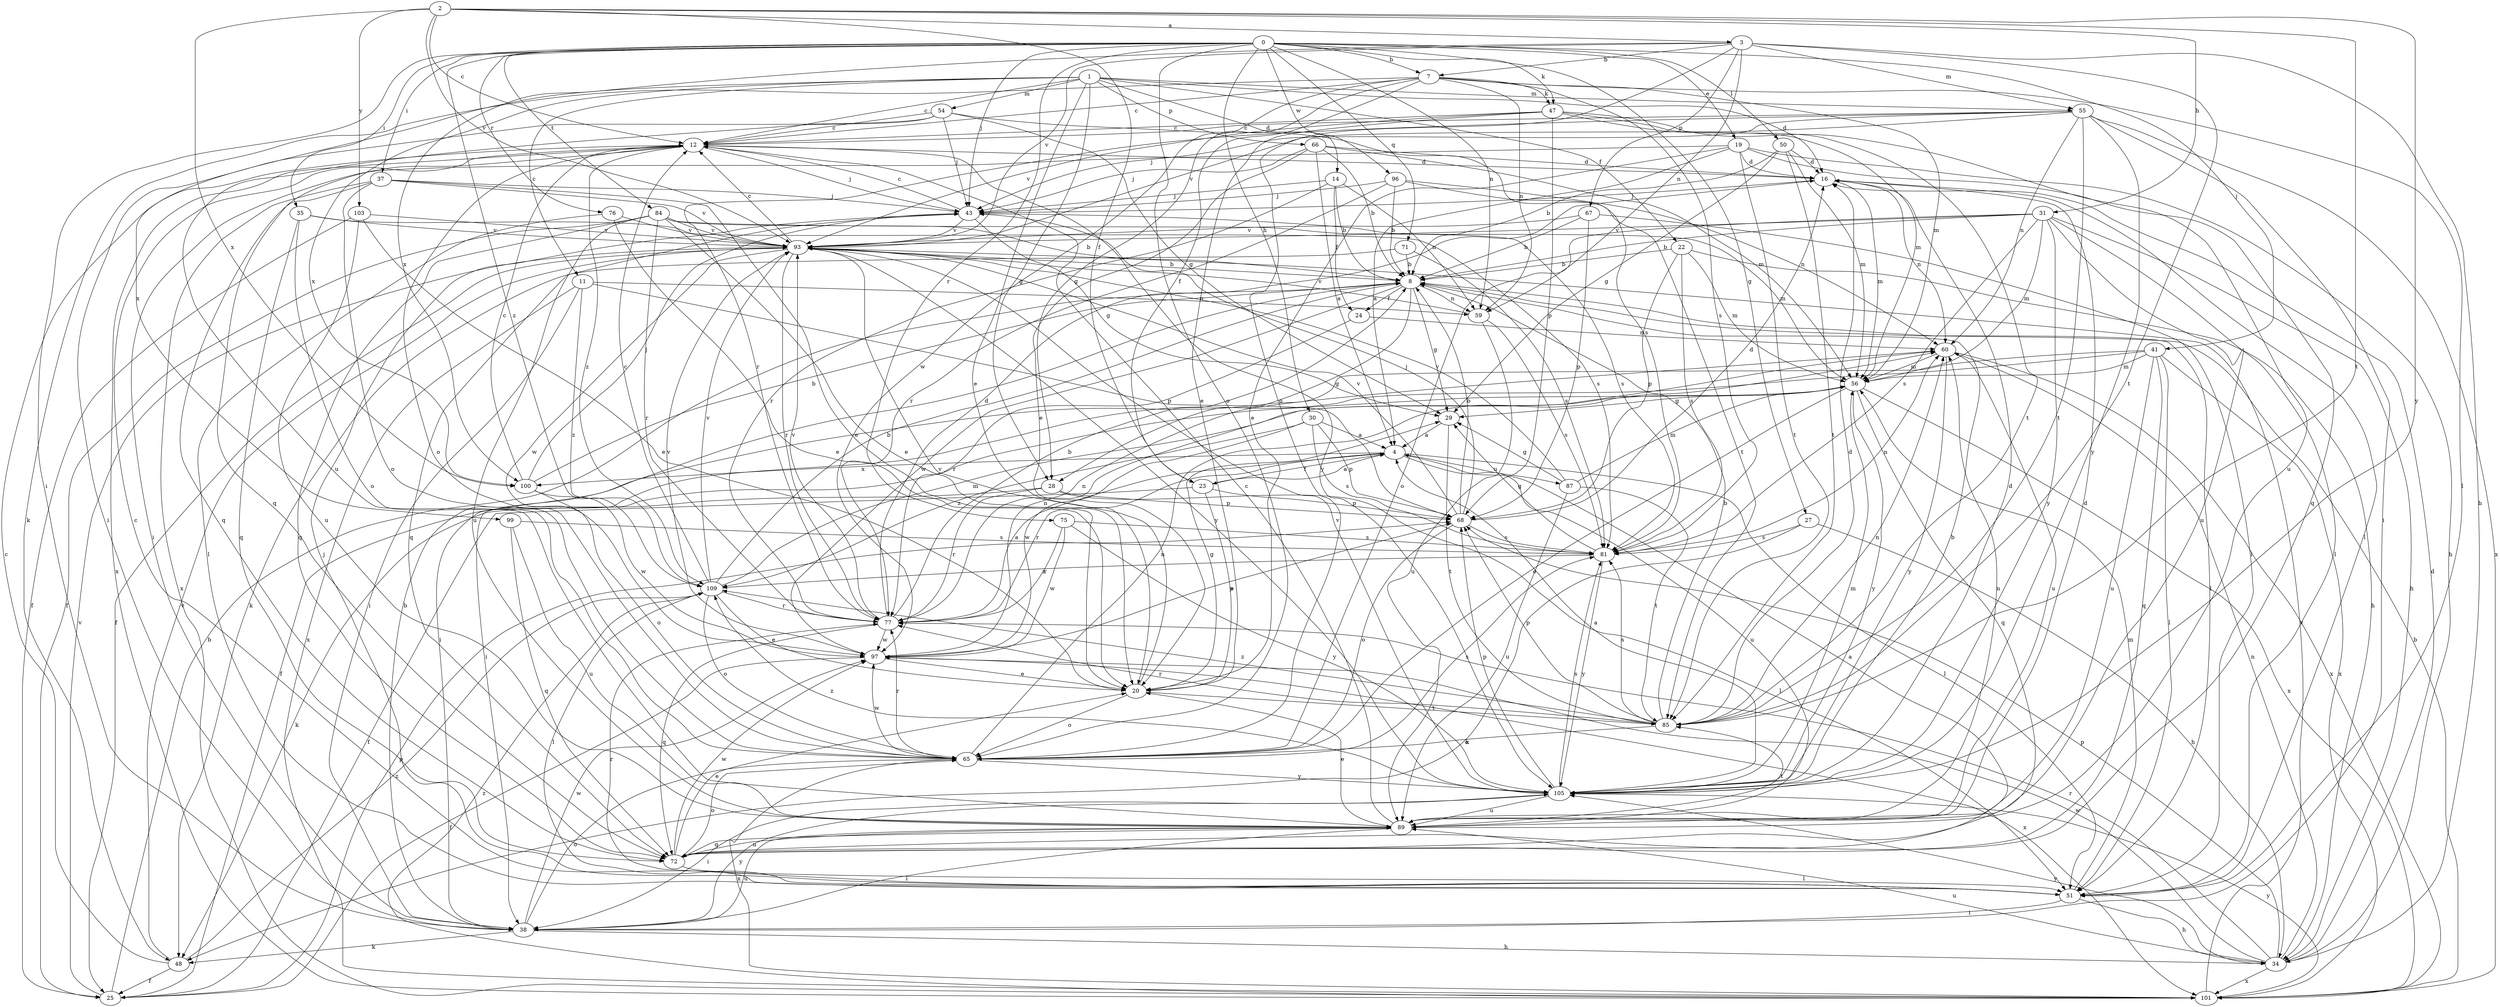 strict digraph  {
0;
1;
2;
3;
4;
7;
8;
11;
12;
14;
16;
19;
20;
22;
23;
24;
25;
27;
28;
29;
30;
31;
34;
35;
37;
38;
41;
43;
47;
48;
50;
51;
54;
55;
56;
59;
60;
65;
66;
67;
68;
71;
72;
75;
76;
77;
81;
84;
85;
87;
89;
93;
96;
97;
99;
100;
101;
103;
105;
109;
0 -> 7  [label=b];
0 -> 19  [label=e];
0 -> 27  [label=g];
0 -> 30  [label=h];
0 -> 35  [label=i];
0 -> 37  [label=i];
0 -> 38  [label=i];
0 -> 41  [label=j];
0 -> 43  [label=j];
0 -> 47  [label=k];
0 -> 50  [label=l];
0 -> 59  [label=n];
0 -> 65  [label=o];
0 -> 71  [label=q];
0 -> 75  [label=r];
0 -> 76  [label=r];
0 -> 84  [label=t];
0 -> 96  [label=w];
0 -> 109  [label=z];
1 -> 11  [label=c];
1 -> 12  [label=c];
1 -> 14  [label=d];
1 -> 16  [label=d];
1 -> 20  [label=e];
1 -> 22  [label=f];
1 -> 28  [label=g];
1 -> 54  [label=m];
1 -> 55  [label=m];
1 -> 66  [label=p];
1 -> 99  [label=x];
1 -> 100  [label=x];
2 -> 3  [label=a];
2 -> 12  [label=c];
2 -> 23  [label=f];
2 -> 31  [label=h];
2 -> 85  [label=t];
2 -> 93  [label=v];
2 -> 100  [label=x];
2 -> 103  [label=y];
2 -> 105  [label=y];
3 -> 7  [label=b];
3 -> 34  [label=h];
3 -> 55  [label=m];
3 -> 59  [label=n];
3 -> 65  [label=o];
3 -> 67  [label=p];
3 -> 85  [label=t];
3 -> 93  [label=v];
3 -> 100  [label=x];
4 -> 23  [label=f];
4 -> 51  [label=l];
4 -> 77  [label=r];
4 -> 87  [label=u];
4 -> 89  [label=u];
4 -> 100  [label=x];
7 -> 12  [label=c];
7 -> 23  [label=f];
7 -> 28  [label=g];
7 -> 47  [label=k];
7 -> 48  [label=k];
7 -> 51  [label=l];
7 -> 56  [label=m];
7 -> 59  [label=n];
7 -> 81  [label=s];
7 -> 97  [label=w];
8 -> 24  [label=f];
8 -> 28  [label=g];
8 -> 29  [label=g];
8 -> 51  [label=l];
8 -> 59  [label=n];
8 -> 97  [label=w];
11 -> 38  [label=i];
11 -> 59  [label=n];
11 -> 68  [label=p];
11 -> 101  [label=x];
11 -> 109  [label=z];
12 -> 16  [label=d];
12 -> 43  [label=j];
12 -> 65  [label=o];
12 -> 72  [label=q];
12 -> 101  [label=x];
12 -> 105  [label=y];
12 -> 109  [label=z];
14 -> 8  [label=b];
14 -> 24  [label=f];
14 -> 43  [label=j];
14 -> 59  [label=n];
14 -> 77  [label=r];
16 -> 43  [label=j];
16 -> 51  [label=l];
16 -> 56  [label=m];
16 -> 60  [label=n];
19 -> 4  [label=a];
19 -> 16  [label=d];
19 -> 20  [label=e];
19 -> 34  [label=h];
19 -> 38  [label=i];
19 -> 72  [label=q];
19 -> 85  [label=t];
20 -> 29  [label=g];
20 -> 65  [label=o];
20 -> 85  [label=t];
20 -> 93  [label=v];
22 -> 8  [label=b];
22 -> 34  [label=h];
22 -> 56  [label=m];
22 -> 68  [label=p];
22 -> 81  [label=s];
23 -> 4  [label=a];
23 -> 20  [label=e];
23 -> 25  [label=f];
23 -> 68  [label=p];
24 -> 60  [label=n];
24 -> 77  [label=r];
25 -> 8  [label=b];
25 -> 68  [label=p];
25 -> 93  [label=v];
27 -> 34  [label=h];
27 -> 48  [label=k];
27 -> 81  [label=s];
28 -> 48  [label=k];
28 -> 51  [label=l];
28 -> 68  [label=p];
28 -> 77  [label=r];
29 -> 4  [label=a];
29 -> 85  [label=t];
30 -> 4  [label=a];
30 -> 68  [label=p];
30 -> 81  [label=s];
30 -> 97  [label=w];
30 -> 109  [label=z];
31 -> 8  [label=b];
31 -> 34  [label=h];
31 -> 51  [label=l];
31 -> 56  [label=m];
31 -> 65  [label=o];
31 -> 81  [label=s];
31 -> 89  [label=u];
31 -> 93  [label=v];
31 -> 105  [label=y];
34 -> 16  [label=d];
34 -> 60  [label=n];
34 -> 68  [label=p];
34 -> 77  [label=r];
34 -> 89  [label=u];
34 -> 97  [label=w];
34 -> 101  [label=x];
34 -> 105  [label=y];
35 -> 65  [label=o];
35 -> 72  [label=q];
35 -> 81  [label=s];
35 -> 93  [label=v];
37 -> 20  [label=e];
37 -> 43  [label=j];
37 -> 65  [label=o];
37 -> 72  [label=q];
37 -> 93  [label=v];
37 -> 101  [label=x];
38 -> 8  [label=b];
38 -> 34  [label=h];
38 -> 48  [label=k];
38 -> 65  [label=o];
38 -> 89  [label=u];
38 -> 97  [label=w];
38 -> 105  [label=y];
41 -> 25  [label=f];
41 -> 38  [label=i];
41 -> 51  [label=l];
41 -> 56  [label=m];
41 -> 72  [label=q];
41 -> 89  [label=u];
41 -> 101  [label=x];
43 -> 12  [label=c];
43 -> 29  [label=g];
43 -> 56  [label=m];
43 -> 72  [label=q];
43 -> 93  [label=v];
47 -> 12  [label=c];
47 -> 20  [label=e];
47 -> 56  [label=m];
47 -> 68  [label=p];
47 -> 85  [label=t];
47 -> 89  [label=u];
47 -> 93  [label=v];
48 -> 12  [label=c];
48 -> 25  [label=f];
48 -> 93  [label=v];
48 -> 109  [label=z];
50 -> 8  [label=b];
50 -> 16  [label=d];
50 -> 29  [label=g];
50 -> 56  [label=m];
50 -> 85  [label=t];
51 -> 12  [label=c];
51 -> 34  [label=h];
51 -> 38  [label=i];
51 -> 43  [label=j];
51 -> 56  [label=m];
51 -> 77  [label=r];
54 -> 12  [label=c];
54 -> 29  [label=g];
54 -> 38  [label=i];
54 -> 43  [label=j];
54 -> 81  [label=s];
54 -> 89  [label=u];
55 -> 12  [label=c];
55 -> 38  [label=i];
55 -> 43  [label=j];
55 -> 60  [label=n];
55 -> 77  [label=r];
55 -> 85  [label=t];
55 -> 93  [label=v];
55 -> 101  [label=x];
55 -> 105  [label=y];
56 -> 29  [label=g];
56 -> 38  [label=i];
56 -> 65  [label=o];
56 -> 72  [label=q];
56 -> 101  [label=x];
56 -> 105  [label=y];
59 -> 81  [label=s];
59 -> 89  [label=u];
59 -> 93  [label=v];
60 -> 56  [label=m];
60 -> 89  [label=u];
60 -> 101  [label=x];
60 -> 105  [label=y];
65 -> 60  [label=n];
65 -> 77  [label=r];
65 -> 81  [label=s];
65 -> 97  [label=w];
65 -> 101  [label=x];
65 -> 105  [label=y];
66 -> 4  [label=a];
66 -> 8  [label=b];
66 -> 16  [label=d];
66 -> 20  [label=e];
66 -> 43  [label=j];
66 -> 56  [label=m];
67 -> 8  [label=b];
67 -> 51  [label=l];
67 -> 68  [label=p];
67 -> 93  [label=v];
68 -> 8  [label=b];
68 -> 16  [label=d];
68 -> 43  [label=j];
68 -> 65  [label=o];
68 -> 81  [label=s];
68 -> 93  [label=v];
71 -> 8  [label=b];
71 -> 48  [label=k];
71 -> 81  [label=s];
72 -> 4  [label=a];
72 -> 20  [label=e];
72 -> 51  [label=l];
72 -> 65  [label=o];
72 -> 89  [label=u];
72 -> 97  [label=w];
75 -> 77  [label=r];
75 -> 81  [label=s];
75 -> 97  [label=w];
75 -> 105  [label=y];
76 -> 20  [label=e];
76 -> 51  [label=l];
76 -> 93  [label=v];
77 -> 4  [label=a];
77 -> 8  [label=b];
77 -> 16  [label=d];
77 -> 60  [label=n];
77 -> 72  [label=q];
77 -> 93  [label=v];
77 -> 97  [label=w];
81 -> 29  [label=g];
81 -> 60  [label=n];
81 -> 105  [label=y];
81 -> 109  [label=z];
84 -> 8  [label=b];
84 -> 20  [label=e];
84 -> 25  [label=f];
84 -> 72  [label=q];
84 -> 77  [label=r];
84 -> 81  [label=s];
84 -> 89  [label=u];
84 -> 93  [label=v];
85 -> 8  [label=b];
85 -> 16  [label=d];
85 -> 60  [label=n];
85 -> 65  [label=o];
85 -> 68  [label=p];
85 -> 77  [label=r];
85 -> 81  [label=s];
85 -> 109  [label=z];
87 -> 29  [label=g];
87 -> 56  [label=m];
87 -> 85  [label=t];
87 -> 89  [label=u];
87 -> 93  [label=v];
89 -> 12  [label=c];
89 -> 16  [label=d];
89 -> 20  [label=e];
89 -> 38  [label=i];
89 -> 60  [label=n];
89 -> 72  [label=q];
89 -> 85  [label=t];
93 -> 8  [label=b];
93 -> 12  [label=c];
93 -> 25  [label=f];
93 -> 77  [label=r];
93 -> 97  [label=w];
93 -> 105  [label=y];
96 -> 8  [label=b];
96 -> 43  [label=j];
96 -> 60  [label=n];
96 -> 77  [label=r];
96 -> 85  [label=t];
97 -> 20  [label=e];
97 -> 25  [label=f];
97 -> 60  [label=n];
97 -> 68  [label=p];
97 -> 93  [label=v];
97 -> 101  [label=x];
99 -> 72  [label=q];
99 -> 81  [label=s];
99 -> 89  [label=u];
100 -> 8  [label=b];
100 -> 12  [label=c];
100 -> 43  [label=j];
100 -> 65  [label=o];
100 -> 97  [label=w];
101 -> 8  [label=b];
101 -> 93  [label=v];
101 -> 105  [label=y];
101 -> 109  [label=z];
103 -> 20  [label=e];
103 -> 25  [label=f];
103 -> 89  [label=u];
103 -> 93  [label=v];
105 -> 4  [label=a];
105 -> 8  [label=b];
105 -> 16  [label=d];
105 -> 38  [label=i];
105 -> 56  [label=m];
105 -> 68  [label=p];
105 -> 81  [label=s];
105 -> 89  [label=u];
105 -> 93  [label=v];
105 -> 109  [label=z];
109 -> 8  [label=b];
109 -> 12  [label=c];
109 -> 20  [label=e];
109 -> 51  [label=l];
109 -> 56  [label=m];
109 -> 65  [label=o];
109 -> 77  [label=r];
109 -> 93  [label=v];
}
